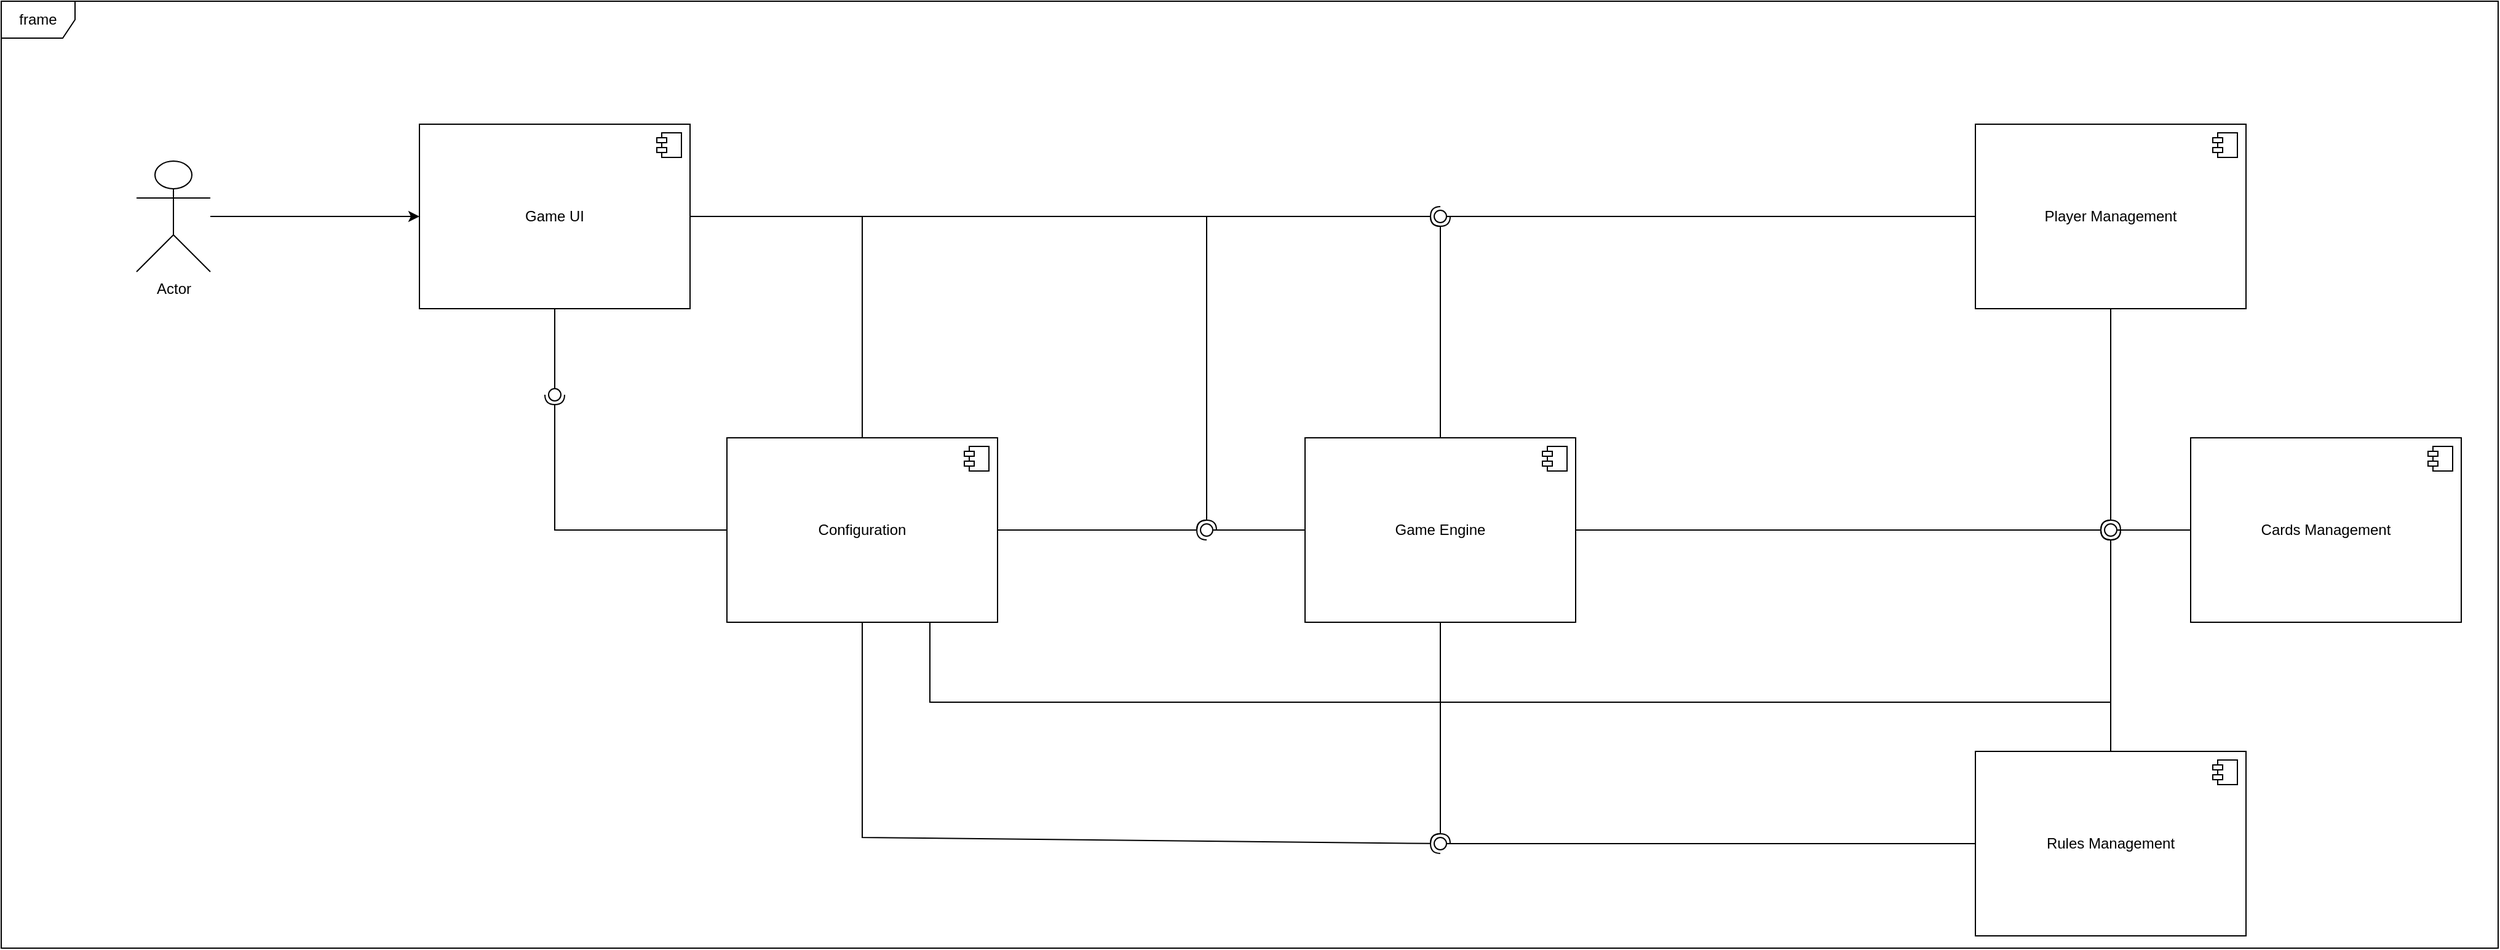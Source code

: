 <mxfile version="22.1.22" type="embed">
  <diagram name="Page-1" id="5f0bae14-7c28-e335-631c-24af17079c00">
    <mxGraphModel dx="2865" dy="1583" grid="1" gridSize="10" guides="1" tooltips="1" connect="1" arrows="1" fold="1" page="1" pageScale="1" pageWidth="1100" pageHeight="850" background="none" math="0" shadow="0">
      <root>
        <mxCell id="0" />
        <mxCell id="1" parent="0" />
        <mxCell id="WnBPmQ_wS7BLLCXlINCP-4" value="Game Engine" style="html=1;dropTarget=0;whiteSpace=wrap;" parent="1" vertex="1">
          <mxGeometry x="50" y="375" width="220" height="150" as="geometry" />
        </mxCell>
        <mxCell id="WnBPmQ_wS7BLLCXlINCP-5" value="" style="shape=module;jettyWidth=8;jettyHeight=4;" parent="WnBPmQ_wS7BLLCXlINCP-4" vertex="1">
          <mxGeometry x="1" width="20" height="20" relative="1" as="geometry">
            <mxPoint x="-27" y="7" as="offset" />
          </mxGeometry>
        </mxCell>
        <mxCell id="WnBPmQ_wS7BLLCXlINCP-6" value="frame" style="shape=umlFrame;whiteSpace=wrap;html=1;pointerEvents=0;" parent="1" vertex="1">
          <mxGeometry x="-1010" y="20" width="2030" height="770" as="geometry" />
        </mxCell>
        <mxCell id="WnBPmQ_wS7BLLCXlINCP-12" value="Player Management" style="html=1;dropTarget=0;whiteSpace=wrap;" parent="1" vertex="1">
          <mxGeometry x="595" y="120" width="220" height="150" as="geometry" />
        </mxCell>
        <mxCell id="WnBPmQ_wS7BLLCXlINCP-13" value="" style="shape=module;jettyWidth=8;jettyHeight=4;" parent="WnBPmQ_wS7BLLCXlINCP-12" vertex="1">
          <mxGeometry x="1" width="20" height="20" relative="1" as="geometry">
            <mxPoint x="-27" y="7" as="offset" />
          </mxGeometry>
        </mxCell>
        <mxCell id="WnBPmQ_wS7BLLCXlINCP-14" value="Cards Management" style="html=1;dropTarget=0;whiteSpace=wrap;" parent="1" vertex="1">
          <mxGeometry x="770" y="375" width="220" height="150" as="geometry" />
        </mxCell>
        <mxCell id="WnBPmQ_wS7BLLCXlINCP-15" value="" style="shape=module;jettyWidth=8;jettyHeight=4;" parent="WnBPmQ_wS7BLLCXlINCP-14" vertex="1">
          <mxGeometry x="1" width="20" height="20" relative="1" as="geometry">
            <mxPoint x="-27" y="7" as="offset" />
          </mxGeometry>
        </mxCell>
        <mxCell id="WnBPmQ_wS7BLLCXlINCP-16" value="Rules Management" style="html=1;dropTarget=0;whiteSpace=wrap;" parent="1" vertex="1">
          <mxGeometry x="595" y="630" width="220" height="150" as="geometry" />
        </mxCell>
        <mxCell id="WnBPmQ_wS7BLLCXlINCP-17" value="" style="shape=module;jettyWidth=8;jettyHeight=4;" parent="WnBPmQ_wS7BLLCXlINCP-16" vertex="1">
          <mxGeometry x="1" width="20" height="20" relative="1" as="geometry">
            <mxPoint x="-27" y="7" as="offset" />
          </mxGeometry>
        </mxCell>
        <mxCell id="WnBPmQ_wS7BLLCXlINCP-19" value="" style="rounded=0;orthogonalLoop=1;jettySize=auto;html=1;endArrow=halfCircle;endFill=0;endSize=6;strokeWidth=1;sketch=0;exitX=0.5;exitY=1;exitDx=0;exitDy=0;entryX=1.2;entryY=1.454;entryDx=0;entryDy=0;entryPerimeter=0;" parent="1" source="WnBPmQ_wS7BLLCXlINCP-4" target="WnBPmQ_wS7BLLCXlINCP-21" edge="1">
          <mxGeometry relative="1" as="geometry">
            <mxPoint x="210" y="380" as="sourcePoint" />
          </mxGeometry>
        </mxCell>
        <mxCell id="WnBPmQ_wS7BLLCXlINCP-29" value="" style="rounded=0;orthogonalLoop=1;jettySize=auto;html=1;endArrow=halfCircle;endFill=0;endSize=6;strokeWidth=1;sketch=0;entryX=0.178;entryY=0.575;entryDx=0;entryDy=0;entryPerimeter=0;" parent="1" source="WnBPmQ_wS7BLLCXlINCP-4" target="Yp-UVi3Z41KHeFC07f3Q-3" edge="1">
          <mxGeometry relative="1" as="geometry">
            <mxPoint x="610.0" y="449.96" as="sourcePoint" />
            <mxPoint x="710" y="450" as="targetPoint" />
          </mxGeometry>
        </mxCell>
        <mxCell id="WnBPmQ_wS7BLLCXlINCP-30" value="" style="rounded=0;orthogonalLoop=1;jettySize=auto;html=1;endArrow=oval;endFill=0;sketch=0;sourcePerimeterSpacing=0;targetPerimeterSpacing=0;endSize=10;exitX=0;exitY=0.5;exitDx=0;exitDy=0;" parent="1" source="WnBPmQ_wS7BLLCXlINCP-14" target="WnBPmQ_wS7BLLCXlINCP-31" edge="1">
          <mxGeometry relative="1" as="geometry">
            <mxPoint x="770" y="430" as="sourcePoint" />
          </mxGeometry>
        </mxCell>
        <mxCell id="WnBPmQ_wS7BLLCXlINCP-31" value="" style="ellipse;whiteSpace=wrap;html=1;align=center;aspect=fixed;fillColor=none;strokeColor=none;resizable=0;perimeter=centerPerimeter;rotatable=0;allowArrows=0;points=[];outlineConnect=1;" parent="1" vertex="1">
          <mxGeometry x="700" y="445" width="10" height="10" as="geometry" />
        </mxCell>
        <mxCell id="WnBPmQ_wS7BLLCXlINCP-33" value="" style="rounded=0;orthogonalLoop=1;jettySize=auto;html=1;endArrow=halfCircle;endFill=0;endSize=6;strokeWidth=1;sketch=0;entryX=0.576;entryY=0.053;entryDx=0;entryDy=0;entryPerimeter=0;" parent="1" source="WnBPmQ_wS7BLLCXlINCP-4" target="WnBPmQ_wS7BLLCXlINCP-35" edge="1">
          <mxGeometry relative="1" as="geometry">
            <mxPoint x="180" y="325" as="sourcePoint" />
          </mxGeometry>
        </mxCell>
        <mxCell id="WnBPmQ_wS7BLLCXlINCP-34" value="" style="rounded=0;orthogonalLoop=1;jettySize=auto;html=1;endArrow=oval;endFill=0;sketch=0;sourcePerimeterSpacing=0;targetPerimeterSpacing=0;endSize=10;entryX=0.692;entryY=0.746;entryDx=0;entryDy=0;entryPerimeter=0;" parent="1" source="WnBPmQ_wS7BLLCXlINCP-12" target="WnBPmQ_wS7BLLCXlINCP-35" edge="1">
          <mxGeometry relative="1" as="geometry">
            <mxPoint x="140" y="325" as="sourcePoint" />
          </mxGeometry>
        </mxCell>
        <mxCell id="WnBPmQ_wS7BLLCXlINCP-35" value="" style="ellipse;whiteSpace=wrap;html=1;align=center;aspect=fixed;fillColor=none;strokeColor=none;resizable=0;perimeter=centerPerimeter;rotatable=0;allowArrows=0;points=[];outlineConnect=1;" parent="1" vertex="1">
          <mxGeometry x="155" y="190" width="10" height="10" as="geometry" />
        </mxCell>
        <mxCell id="WnBPmQ_wS7BLLCXlINCP-40" value="" style="rounded=0;orthogonalLoop=1;jettySize=auto;html=1;endArrow=oval;endFill=0;sketch=0;sourcePerimeterSpacing=0;targetPerimeterSpacing=0;endSize=10;exitX=0;exitY=0.5;exitDx=0;exitDy=0;" parent="1" source="WnBPmQ_wS7BLLCXlINCP-4" edge="1">
          <mxGeometry relative="1" as="geometry">
            <mxPoint x="-80" y="425" as="sourcePoint" />
            <mxPoint x="-30" y="450" as="targetPoint" />
          </mxGeometry>
        </mxCell>
        <mxCell id="WnBPmQ_wS7BLLCXlINCP-41" value="" style="ellipse;whiteSpace=wrap;html=1;align=center;aspect=fixed;fillColor=none;strokeColor=none;resizable=0;perimeter=centerPerimeter;rotatable=0;allowArrows=0;points=[];outlineConnect=1;" parent="1" vertex="1">
          <mxGeometry x="-65" y="420" width="10" height="10" as="geometry" />
        </mxCell>
        <mxCell id="WnBPmQ_wS7BLLCXlINCP-47" value="" style="ellipse;whiteSpace=wrap;html=1;align=center;aspect=fixed;fillColor=none;strokeColor=none;resizable=0;perimeter=centerPerimeter;rotatable=0;allowArrows=0;points=[];outlineConnect=1;" parent="1" vertex="1">
          <mxGeometry x="-40" y="445" width="10" height="10" as="geometry" />
        </mxCell>
        <mxCell id="Yp-UVi3Z41KHeFC07f3Q-2" value="" style="rounded=0;orthogonalLoop=1;jettySize=auto;html=1;endArrow=halfCircle;endFill=0;endSize=6;strokeWidth=1;sketch=0;fontSize=12;exitX=0.5;exitY=0;exitDx=0;exitDy=0;edgeStyle=orthogonalEdgeStyle;entryX=0.462;entryY=0.79;entryDx=0;entryDy=0;entryPerimeter=0;" parent="1" source="WnBPmQ_wS7BLLCXlINCP-16" target="Yp-UVi3Z41KHeFC07f3Q-3" edge="1">
          <mxGeometry relative="1" as="geometry">
            <mxPoint x="705" y="485" as="sourcePoint" />
          </mxGeometry>
        </mxCell>
        <mxCell id="Yp-UVi3Z41KHeFC07f3Q-3" value="" style="ellipse;whiteSpace=wrap;html=1;align=center;aspect=fixed;fillColor=none;strokeColor=none;resizable=0;perimeter=centerPerimeter;rotatable=0;allowArrows=0;points=[];outlineConnect=1;" parent="1" vertex="1">
          <mxGeometry x="700" y="445" width="10" height="10" as="geometry" />
        </mxCell>
        <mxCell id="Yp-UVi3Z41KHeFC07f3Q-4" value="" style="rounded=0;orthogonalLoop=1;jettySize=auto;html=1;endArrow=halfCircle;endFill=0;endSize=6;strokeWidth=1;sketch=0;fontSize=12;exitX=0.5;exitY=1;exitDx=0;exitDy=0;edgeStyle=orthogonalEdgeStyle;entryX=0.462;entryY=0.188;entryDx=0;entryDy=0;entryPerimeter=0;" parent="1" source="WnBPmQ_wS7BLLCXlINCP-12" target="Yp-UVi3Z41KHeFC07f3Q-3" edge="1">
          <mxGeometry relative="1" as="geometry">
            <mxPoint x="610.0" y="190" as="sourcePoint" />
            <mxPoint x="705.5" y="435" as="targetPoint" />
          </mxGeometry>
        </mxCell>
        <mxCell id="XDHjNR3LGyAz3gn4Mz9u-2" value="" style="rounded=0;orthogonalLoop=1;jettySize=auto;html=1;endArrow=oval;endFill=0;sketch=0;sourcePerimeterSpacing=0;targetPerimeterSpacing=0;endSize=10;exitX=0;exitY=0.5;exitDx=0;exitDy=0;" parent="1" source="WnBPmQ_wS7BLLCXlINCP-16" target="WnBPmQ_wS7BLLCXlINCP-21" edge="1">
          <mxGeometry relative="1" as="geometry">
            <mxPoint x="595" y="705" as="sourcePoint" />
            <mxPoint x="170" y="705" as="targetPoint" />
          </mxGeometry>
        </mxCell>
        <mxCell id="WnBPmQ_wS7BLLCXlINCP-21" value="" style="ellipse;whiteSpace=wrap;html=1;align=center;aspect=fixed;fillColor=none;strokeColor=none;resizable=0;perimeter=centerPerimeter;rotatable=0;allowArrows=0;points=[];outlineConnect=1;" parent="1" vertex="1">
          <mxGeometry x="155" y="700" width="10" height="10" as="geometry" />
        </mxCell>
        <mxCell id="XDHjNR3LGyAz3gn4Mz9u-3" value="Game UI" style="html=1;dropTarget=0;whiteSpace=wrap;" parent="1" vertex="1">
          <mxGeometry x="-670" y="120" width="220" height="150" as="geometry" />
        </mxCell>
        <mxCell id="XDHjNR3LGyAz3gn4Mz9u-4" value="" style="shape=module;jettyWidth=8;jettyHeight=4;" parent="XDHjNR3LGyAz3gn4Mz9u-3" vertex="1">
          <mxGeometry x="1" width="20" height="20" relative="1" as="geometry">
            <mxPoint x="-27" y="7" as="offset" />
          </mxGeometry>
        </mxCell>
        <mxCell id="XDHjNR3LGyAz3gn4Mz9u-5" value="Configuration" style="html=1;dropTarget=0;whiteSpace=wrap;" parent="1" vertex="1">
          <mxGeometry x="-420" y="375" width="220" height="150" as="geometry" />
        </mxCell>
        <mxCell id="XDHjNR3LGyAz3gn4Mz9u-6" value="" style="shape=module;jettyWidth=8;jettyHeight=4;" parent="XDHjNR3LGyAz3gn4Mz9u-5" vertex="1">
          <mxGeometry x="1" width="20" height="20" relative="1" as="geometry">
            <mxPoint x="-27" y="7" as="offset" />
          </mxGeometry>
        </mxCell>
        <mxCell id="XDHjNR3LGyAz3gn4Mz9u-7" value="" style="rounded=0;orthogonalLoop=1;jettySize=auto;html=1;endArrow=halfCircle;endFill=0;endSize=6;strokeWidth=1;sketch=0;exitX=0.5;exitY=1;exitDx=0;exitDy=0;entryX=0.352;entryY=1.19;entryDx=0;entryDy=0;entryPerimeter=0;" parent="1" source="XDHjNR3LGyAz3gn4Mz9u-5" target="WnBPmQ_wS7BLLCXlINCP-21" edge="1">
          <mxGeometry relative="1" as="geometry">
            <mxPoint x="-320" y="525" as="sourcePoint" />
            <mxPoint x="-320" y="705" as="targetPoint" />
            <Array as="points">
              <mxPoint x="-310" y="700" />
            </Array>
          </mxGeometry>
        </mxCell>
        <mxCell id="XDHjNR3LGyAz3gn4Mz9u-8" value="" style="rounded=0;orthogonalLoop=1;jettySize=auto;html=1;endArrow=halfCircle;endFill=0;endSize=6;strokeWidth=1;sketch=0;exitX=0.5;exitY=0;exitDx=0;exitDy=0;entryX=0.657;entryY=0.229;entryDx=0;entryDy=0;entryPerimeter=0;" parent="1" source="XDHjNR3LGyAz3gn4Mz9u-5" target="WnBPmQ_wS7BLLCXlINCP-35" edge="1">
          <mxGeometry relative="1" as="geometry">
            <mxPoint x="-300" y="535" as="sourcePoint" />
            <mxPoint x="170" y="715" as="targetPoint" />
            <Array as="points">
              <mxPoint x="-310" y="195" />
            </Array>
          </mxGeometry>
        </mxCell>
        <mxCell id="XDHjNR3LGyAz3gn4Mz9u-10" value="" style="rounded=0;orthogonalLoop=1;jettySize=auto;html=1;endArrow=halfCircle;endFill=0;endSize=6;strokeWidth=1;sketch=0;exitX=1;exitY=0.5;exitDx=0;exitDy=0;" parent="1" source="XDHjNR3LGyAz3gn4Mz9u-5" edge="1">
          <mxGeometry relative="1" as="geometry">
            <mxPoint x="-300" y="385" as="sourcePoint" />
            <mxPoint x="-30" y="450" as="targetPoint" />
            <Array as="points" />
          </mxGeometry>
        </mxCell>
        <mxCell id="XDHjNR3LGyAz3gn4Mz9u-12" value="" style="rounded=0;orthogonalLoop=1;jettySize=auto;html=1;endArrow=halfCircle;endFill=0;endSize=6;strokeWidth=1;sketch=0;exitX=1;exitY=0.5;exitDx=0;exitDy=0;" parent="1" source="XDHjNR3LGyAz3gn4Mz9u-3" edge="1">
          <mxGeometry relative="1" as="geometry">
            <mxPoint x="-300" y="385" as="sourcePoint" />
            <mxPoint x="-30" y="450" as="targetPoint" />
            <Array as="points">
              <mxPoint x="-30" y="195" />
            </Array>
          </mxGeometry>
        </mxCell>
        <mxCell id="XDHjNR3LGyAz3gn4Mz9u-13" value="" style="rounded=0;orthogonalLoop=1;jettySize=auto;html=1;endArrow=oval;endFill=0;sketch=0;sourcePerimeterSpacing=0;targetPerimeterSpacing=0;endSize=10;exitX=0.5;exitY=1;exitDx=0;exitDy=0;" parent="1" source="XDHjNR3LGyAz3gn4Mz9u-3" edge="1">
          <mxGeometry relative="1" as="geometry">
            <mxPoint x="-160" y="124.63" as="sourcePoint" />
            <mxPoint x="-560" y="340" as="targetPoint" />
            <Array as="points" />
          </mxGeometry>
        </mxCell>
        <mxCell id="XDHjNR3LGyAz3gn4Mz9u-15" value="" style="rounded=0;orthogonalLoop=1;jettySize=auto;html=1;endArrow=halfCircle;endFill=0;endSize=6;strokeWidth=1;sketch=0;exitX=0;exitY=0.5;exitDx=0;exitDy=0;" parent="1" source="XDHjNR3LGyAz3gn4Mz9u-5" edge="1">
          <mxGeometry relative="1" as="geometry">
            <mxPoint x="-430" y="560" as="sourcePoint" />
            <mxPoint x="-560" y="340" as="targetPoint" />
            <Array as="points">
              <mxPoint x="-560" y="450" />
            </Array>
          </mxGeometry>
        </mxCell>
        <mxCell id="3" style="edgeStyle=orthogonalEdgeStyle;rounded=0;orthogonalLoop=1;jettySize=auto;html=1;" parent="1" source="2" target="XDHjNR3LGyAz3gn4Mz9u-3" edge="1">
          <mxGeometry relative="1" as="geometry" />
        </mxCell>
        <mxCell id="2" value="Actor" style="shape=umlActor;verticalLabelPosition=bottom;verticalAlign=top;html=1;outlineConnect=0;" parent="1" vertex="1">
          <mxGeometry x="-900" y="150" width="60" height="90" as="geometry" />
        </mxCell>
        <mxCell id="5" value="" style="rounded=0;orthogonalLoop=1;jettySize=auto;html=1;endArrow=halfCircle;endFill=0;endSize=6;strokeWidth=1;sketch=0;exitX=0.75;exitY=1;exitDx=0;exitDy=0;entryX=0.88;entryY=1.34;entryDx=0;entryDy=0;entryPerimeter=0;" parent="1" source="XDHjNR3LGyAz3gn4Mz9u-5" target="Yp-UVi3Z41KHeFC07f3Q-3" edge="1">
          <mxGeometry relative="1" as="geometry">
            <mxPoint x="-200" y="500" as="sourcePoint" />
            <mxPoint x="-30" y="500" as="targetPoint" />
            <Array as="points">
              <mxPoint x="-255" y="590" />
              <mxPoint x="705" y="590" />
            </Array>
          </mxGeometry>
        </mxCell>
      </root>
    </mxGraphModel>
  </diagram>
</mxfile>
